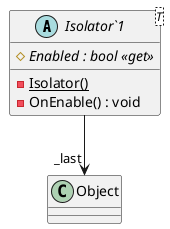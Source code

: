 @startuml
abstract class "Isolator`1"<T> {
    # {abstract} Enabled : bool <<get>>
    {static} - Isolator()
    - OnEnable() : void
}
"Isolator`1" --> "_last" Object
@enduml
